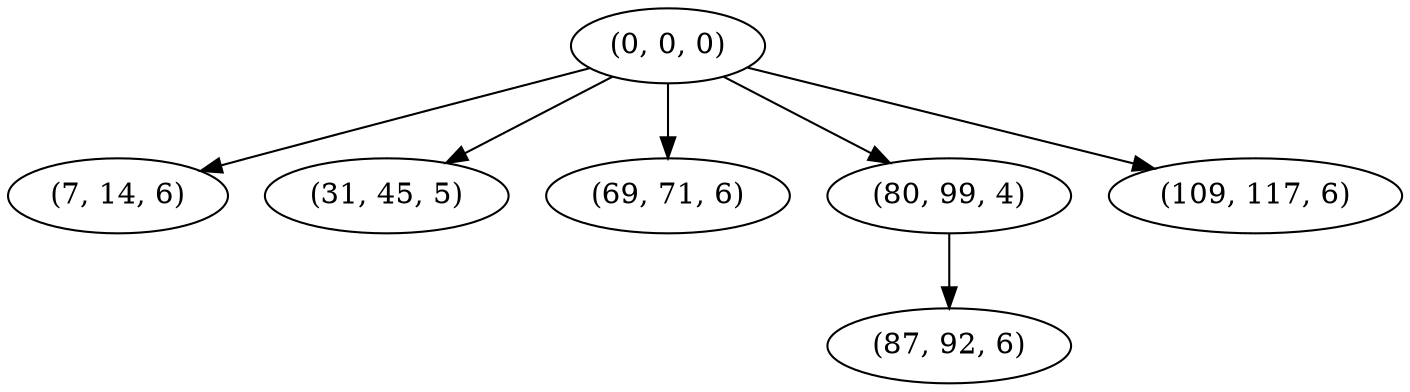 digraph tree {
    "(0, 0, 0)";
    "(7, 14, 6)";
    "(31, 45, 5)";
    "(69, 71, 6)";
    "(80, 99, 4)";
    "(87, 92, 6)";
    "(109, 117, 6)";
    "(0, 0, 0)" -> "(7, 14, 6)";
    "(0, 0, 0)" -> "(31, 45, 5)";
    "(0, 0, 0)" -> "(69, 71, 6)";
    "(0, 0, 0)" -> "(80, 99, 4)";
    "(0, 0, 0)" -> "(109, 117, 6)";
    "(80, 99, 4)" -> "(87, 92, 6)";
}
